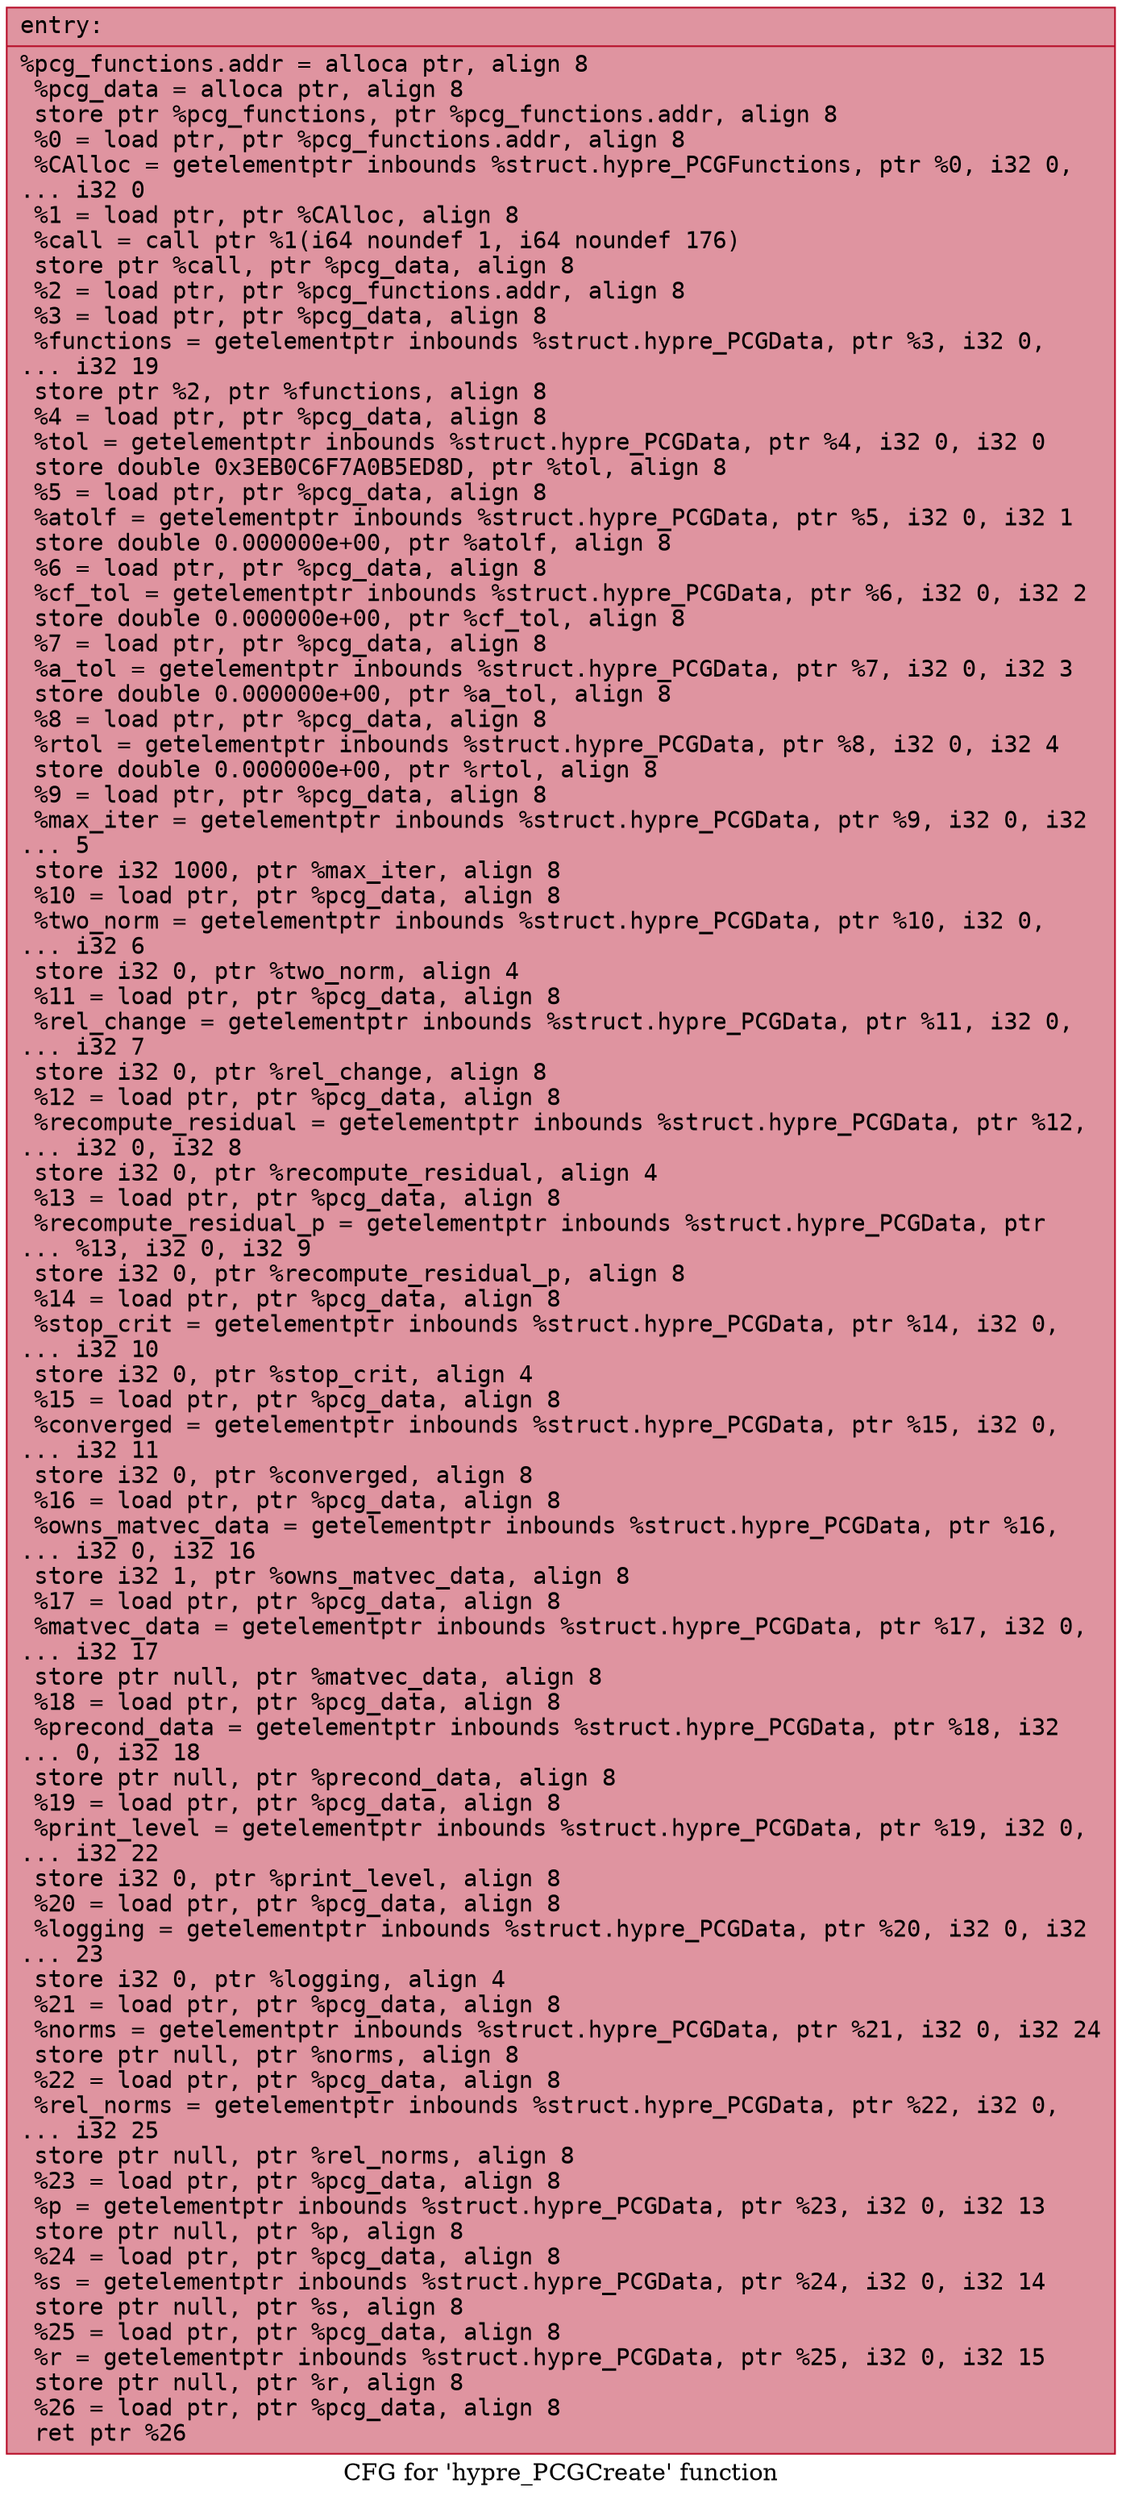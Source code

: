 digraph "CFG for 'hypre_PCGCreate' function" {
	label="CFG for 'hypre_PCGCreate' function";

	Node0x557061625bc0 [shape=record,color="#b70d28ff", style=filled, fillcolor="#b70d2870" fontname="Courier",label="{entry:\l|  %pcg_functions.addr = alloca ptr, align 8\l  %pcg_data = alloca ptr, align 8\l  store ptr %pcg_functions, ptr %pcg_functions.addr, align 8\l  %0 = load ptr, ptr %pcg_functions.addr, align 8\l  %CAlloc = getelementptr inbounds %struct.hypre_PCGFunctions, ptr %0, i32 0,\l... i32 0\l  %1 = load ptr, ptr %CAlloc, align 8\l  %call = call ptr %1(i64 noundef 1, i64 noundef 176)\l  store ptr %call, ptr %pcg_data, align 8\l  %2 = load ptr, ptr %pcg_functions.addr, align 8\l  %3 = load ptr, ptr %pcg_data, align 8\l  %functions = getelementptr inbounds %struct.hypre_PCGData, ptr %3, i32 0,\l... i32 19\l  store ptr %2, ptr %functions, align 8\l  %4 = load ptr, ptr %pcg_data, align 8\l  %tol = getelementptr inbounds %struct.hypre_PCGData, ptr %4, i32 0, i32 0\l  store double 0x3EB0C6F7A0B5ED8D, ptr %tol, align 8\l  %5 = load ptr, ptr %pcg_data, align 8\l  %atolf = getelementptr inbounds %struct.hypre_PCGData, ptr %5, i32 0, i32 1\l  store double 0.000000e+00, ptr %atolf, align 8\l  %6 = load ptr, ptr %pcg_data, align 8\l  %cf_tol = getelementptr inbounds %struct.hypre_PCGData, ptr %6, i32 0, i32 2\l  store double 0.000000e+00, ptr %cf_tol, align 8\l  %7 = load ptr, ptr %pcg_data, align 8\l  %a_tol = getelementptr inbounds %struct.hypre_PCGData, ptr %7, i32 0, i32 3\l  store double 0.000000e+00, ptr %a_tol, align 8\l  %8 = load ptr, ptr %pcg_data, align 8\l  %rtol = getelementptr inbounds %struct.hypre_PCGData, ptr %8, i32 0, i32 4\l  store double 0.000000e+00, ptr %rtol, align 8\l  %9 = load ptr, ptr %pcg_data, align 8\l  %max_iter = getelementptr inbounds %struct.hypre_PCGData, ptr %9, i32 0, i32\l... 5\l  store i32 1000, ptr %max_iter, align 8\l  %10 = load ptr, ptr %pcg_data, align 8\l  %two_norm = getelementptr inbounds %struct.hypre_PCGData, ptr %10, i32 0,\l... i32 6\l  store i32 0, ptr %two_norm, align 4\l  %11 = load ptr, ptr %pcg_data, align 8\l  %rel_change = getelementptr inbounds %struct.hypre_PCGData, ptr %11, i32 0,\l... i32 7\l  store i32 0, ptr %rel_change, align 8\l  %12 = load ptr, ptr %pcg_data, align 8\l  %recompute_residual = getelementptr inbounds %struct.hypre_PCGData, ptr %12,\l... i32 0, i32 8\l  store i32 0, ptr %recompute_residual, align 4\l  %13 = load ptr, ptr %pcg_data, align 8\l  %recompute_residual_p = getelementptr inbounds %struct.hypre_PCGData, ptr\l... %13, i32 0, i32 9\l  store i32 0, ptr %recompute_residual_p, align 8\l  %14 = load ptr, ptr %pcg_data, align 8\l  %stop_crit = getelementptr inbounds %struct.hypre_PCGData, ptr %14, i32 0,\l... i32 10\l  store i32 0, ptr %stop_crit, align 4\l  %15 = load ptr, ptr %pcg_data, align 8\l  %converged = getelementptr inbounds %struct.hypre_PCGData, ptr %15, i32 0,\l... i32 11\l  store i32 0, ptr %converged, align 8\l  %16 = load ptr, ptr %pcg_data, align 8\l  %owns_matvec_data = getelementptr inbounds %struct.hypre_PCGData, ptr %16,\l... i32 0, i32 16\l  store i32 1, ptr %owns_matvec_data, align 8\l  %17 = load ptr, ptr %pcg_data, align 8\l  %matvec_data = getelementptr inbounds %struct.hypre_PCGData, ptr %17, i32 0,\l... i32 17\l  store ptr null, ptr %matvec_data, align 8\l  %18 = load ptr, ptr %pcg_data, align 8\l  %precond_data = getelementptr inbounds %struct.hypre_PCGData, ptr %18, i32\l... 0, i32 18\l  store ptr null, ptr %precond_data, align 8\l  %19 = load ptr, ptr %pcg_data, align 8\l  %print_level = getelementptr inbounds %struct.hypre_PCGData, ptr %19, i32 0,\l... i32 22\l  store i32 0, ptr %print_level, align 8\l  %20 = load ptr, ptr %pcg_data, align 8\l  %logging = getelementptr inbounds %struct.hypre_PCGData, ptr %20, i32 0, i32\l... 23\l  store i32 0, ptr %logging, align 4\l  %21 = load ptr, ptr %pcg_data, align 8\l  %norms = getelementptr inbounds %struct.hypre_PCGData, ptr %21, i32 0, i32 24\l  store ptr null, ptr %norms, align 8\l  %22 = load ptr, ptr %pcg_data, align 8\l  %rel_norms = getelementptr inbounds %struct.hypre_PCGData, ptr %22, i32 0,\l... i32 25\l  store ptr null, ptr %rel_norms, align 8\l  %23 = load ptr, ptr %pcg_data, align 8\l  %p = getelementptr inbounds %struct.hypre_PCGData, ptr %23, i32 0, i32 13\l  store ptr null, ptr %p, align 8\l  %24 = load ptr, ptr %pcg_data, align 8\l  %s = getelementptr inbounds %struct.hypre_PCGData, ptr %24, i32 0, i32 14\l  store ptr null, ptr %s, align 8\l  %25 = load ptr, ptr %pcg_data, align 8\l  %r = getelementptr inbounds %struct.hypre_PCGData, ptr %25, i32 0, i32 15\l  store ptr null, ptr %r, align 8\l  %26 = load ptr, ptr %pcg_data, align 8\l  ret ptr %26\l}"];
}
